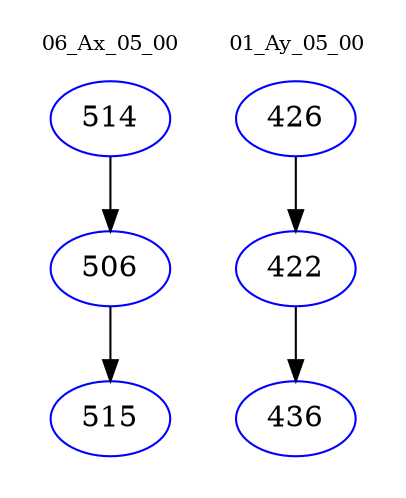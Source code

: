 digraph{
subgraph cluster_0 {
color = white
label = "06_Ax_05_00";
fontsize=10;
T0_514 [label="514", color="blue"]
T0_514 -> T0_506 [color="black"]
T0_506 [label="506", color="blue"]
T0_506 -> T0_515 [color="black"]
T0_515 [label="515", color="blue"]
}
subgraph cluster_1 {
color = white
label = "01_Ay_05_00";
fontsize=10;
T1_426 [label="426", color="blue"]
T1_426 -> T1_422 [color="black"]
T1_422 [label="422", color="blue"]
T1_422 -> T1_436 [color="black"]
T1_436 [label="436", color="blue"]
}
}
